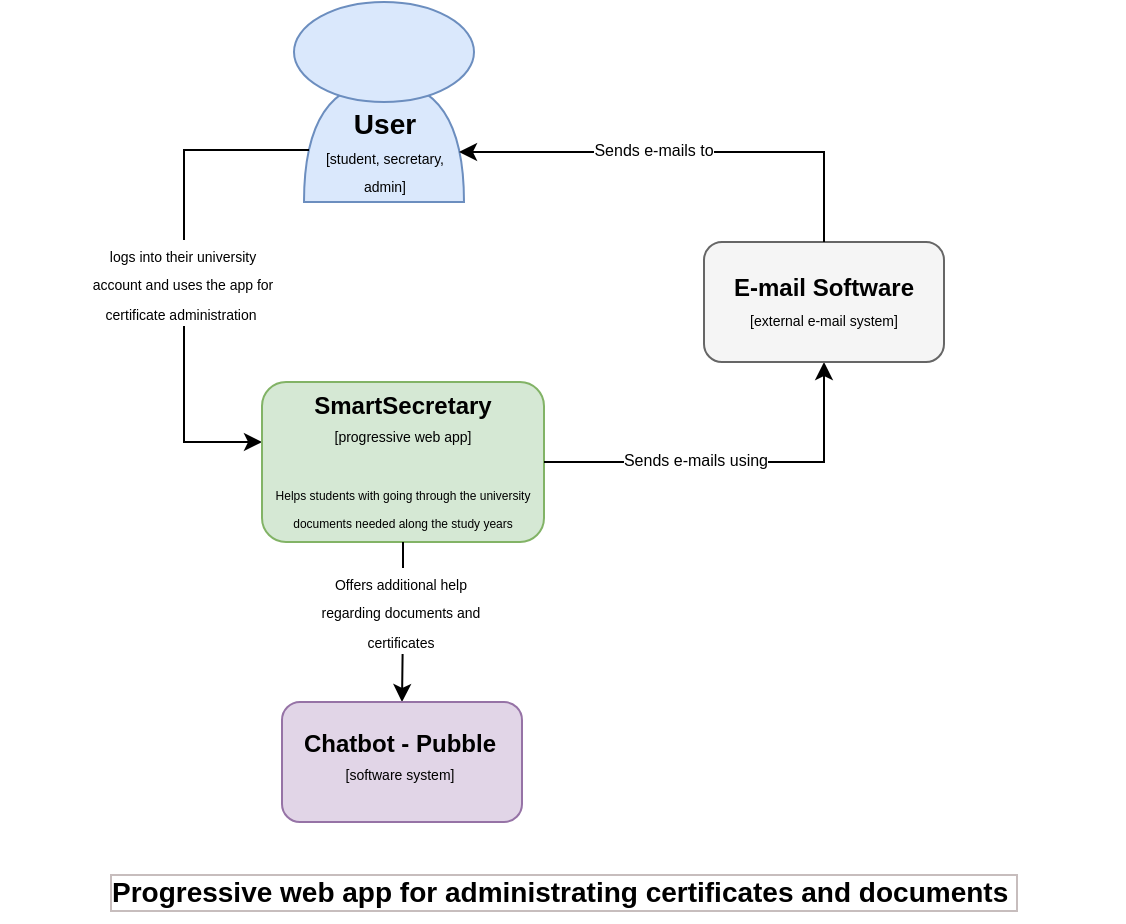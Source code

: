 <mxfile version="26.1.3">
  <diagram name="Pagină-1" id="FXfXDdoXFxuAoPadg0xI">
    <mxGraphModel dx="801" dy="455" grid="1" gridSize="10" guides="1" tooltips="1" connect="1" arrows="1" fold="1" page="1" pageScale="1" pageWidth="827" pageHeight="1169" math="0" shadow="0">
      <root>
        <mxCell id="0" />
        <mxCell id="1" parent="0" />
        <mxCell id="-KcUO6rlrHVI8XgF_A7A-2" value="" style="shape=or;whiteSpace=wrap;html=1;rotation=-90;fontStyle=3;fillColor=#dae8fc;strokeColor=#6c8ebf;" vertex="1" parent="1">
          <mxGeometry x="170" y="130" width="60" height="80" as="geometry" />
        </mxCell>
        <mxCell id="-KcUO6rlrHVI8XgF_A7A-3" value="" style="ellipse;whiteSpace=wrap;html=1;labelBackgroundColor=none;labelBorderColor=none;fillColor=#dae8fc;strokeColor=#6c8ebf;" vertex="1" parent="1">
          <mxGeometry x="155" y="100" width="90" height="50" as="geometry" />
        </mxCell>
        <mxCell id="-KcUO6rlrHVI8XgF_A7A-8" value="" style="edgeStyle=orthogonalEdgeStyle;rounded=0;orthogonalLoop=1;jettySize=auto;html=1;" edge="1" parent="1" source="-KcUO6rlrHVI8XgF_A7A-4" target="-KcUO6rlrHVI8XgF_A7A-6">
          <mxGeometry relative="1" as="geometry">
            <Array as="points">
              <mxPoint x="100" y="174" />
              <mxPoint x="100" y="320" />
            </Array>
          </mxGeometry>
        </mxCell>
        <mxCell id="-KcUO6rlrHVI8XgF_A7A-4" value="&lt;font style=&quot;font-size: 14px;&quot;&gt;&lt;b&gt;User&lt;/b&gt;&lt;/font&gt;&lt;div&gt;&lt;font style=&quot;font-size: 7px;&quot;&gt;[student, secretary, admin]&lt;/font&gt;&lt;/div&gt;" style="text;html=1;align=center;verticalAlign=middle;whiteSpace=wrap;rounded=0;" vertex="1" parent="1">
          <mxGeometry x="162.5" y="150" width="75" height="50" as="geometry" />
        </mxCell>
        <mxCell id="-KcUO6rlrHVI8XgF_A7A-6" value="" style="rounded=1;whiteSpace=wrap;html=1;fillColor=#d5e8d4;strokeColor=#82b366;" vertex="1" parent="1">
          <mxGeometry x="139" y="290" width="141" height="80" as="geometry" />
        </mxCell>
        <mxCell id="-KcUO6rlrHVI8XgF_A7A-19" style="edgeStyle=orthogonalEdgeStyle;rounded=0;orthogonalLoop=1;jettySize=auto;html=1;entryX=0.5;entryY=1;entryDx=0;entryDy=0;" edge="1" parent="1" source="-KcUO6rlrHVI8XgF_A7A-9" target="-KcUO6rlrHVI8XgF_A7A-13">
          <mxGeometry relative="1" as="geometry">
            <mxPoint x="440" y="320" as="targetPoint" />
          </mxGeometry>
        </mxCell>
        <mxCell id="-KcUO6rlrHVI8XgF_A7A-32" style="edgeStyle=orthogonalEdgeStyle;rounded=0;orthogonalLoop=1;jettySize=auto;html=1;entryX=0.5;entryY=0;entryDx=0;entryDy=0;" edge="1" parent="1" source="-KcUO6rlrHVI8XgF_A7A-9" target="-KcUO6rlrHVI8XgF_A7A-26">
          <mxGeometry relative="1" as="geometry" />
        </mxCell>
        <mxCell id="-KcUO6rlrHVI8XgF_A7A-9" value="&lt;b&gt;SmartSecretary&lt;/b&gt;&lt;div&gt;&lt;font style=&quot;font-size: 7px;&quot;&gt;[progressive web app]&lt;/font&gt;&lt;/div&gt;&lt;div&gt;&lt;font style=&quot;font-size: 7px;&quot;&gt;&lt;br&gt;&lt;/font&gt;&lt;/div&gt;&lt;div&gt;&lt;font style=&quot;font-size: 6px;&quot;&gt;Helps students with going through the university documents needed along the study years&lt;/font&gt;&lt;/div&gt;" style="text;html=1;align=center;verticalAlign=middle;whiteSpace=wrap;rounded=0;" vertex="1" parent="1">
          <mxGeometry x="139" y="290" width="141" height="80" as="geometry" />
        </mxCell>
        <mxCell id="-KcUO6rlrHVI8XgF_A7A-12" value="&lt;font style=&quot;font-size: 7px;&quot;&gt;logs into their university account and uses the app for&lt;/font&gt;&lt;div&gt;&lt;font style=&quot;font-size: 7px;&quot;&gt;certificate administration&amp;nbsp;&lt;/font&gt;&lt;/div&gt;" style="text;html=1;align=center;verticalAlign=middle;whiteSpace=wrap;rounded=0;labelBorderColor=none;labelBackgroundColor=default;" vertex="1" parent="1">
          <mxGeometry x="50" y="210" width="98.5" height="60" as="geometry" />
        </mxCell>
        <mxCell id="-KcUO6rlrHVI8XgF_A7A-13" value="" style="rounded=1;whiteSpace=wrap;html=1;fillColor=#f5f5f5;fontColor=#333333;strokeColor=#666666;" vertex="1" parent="1">
          <mxGeometry x="360" y="220" width="120" height="60" as="geometry" />
        </mxCell>
        <mxCell id="-KcUO6rlrHVI8XgF_A7A-22" style="edgeStyle=orthogonalEdgeStyle;rounded=0;orthogonalLoop=1;jettySize=auto;html=1;entryX=1;entryY=0.5;entryDx=0;entryDy=0;" edge="1" parent="1" source="-KcUO6rlrHVI8XgF_A7A-20" target="-KcUO6rlrHVI8XgF_A7A-4">
          <mxGeometry relative="1" as="geometry">
            <Array as="points">
              <mxPoint x="420" y="175" />
            </Array>
          </mxGeometry>
        </mxCell>
        <mxCell id="-KcUO6rlrHVI8XgF_A7A-20" value="&lt;b&gt;E-mail Software&lt;/b&gt;&lt;div&gt;&lt;font style=&quot;font-size: 7px;&quot;&gt;[external e-mail system]&lt;/font&gt;&lt;/div&gt;" style="text;html=1;align=center;verticalAlign=middle;whiteSpace=wrap;rounded=0;" vertex="1" parent="1">
          <mxGeometry x="360" y="220" width="120" height="60" as="geometry" />
        </mxCell>
        <mxCell id="-KcUO6rlrHVI8XgF_A7A-21" value="&lt;font style=&quot;font-size: 8px;&quot;&gt;Sends e-mails using&lt;/font&gt;" style="text;html=1;align=center;verticalAlign=middle;whiteSpace=wrap;rounded=0;labelBackgroundColor=default;" vertex="1" parent="1">
          <mxGeometry x="301" y="303" width="110" height="50" as="geometry" />
        </mxCell>
        <mxCell id="-KcUO6rlrHVI8XgF_A7A-23" value="&lt;font style=&quot;font-size: 8px;&quot;&gt;Sends e-mails to&lt;/font&gt;" style="text;html=1;align=center;verticalAlign=middle;whiteSpace=wrap;rounded=0;labelBackgroundColor=default;" vertex="1" parent="1">
          <mxGeometry x="280" y="148" width="110" height="50" as="geometry" />
        </mxCell>
        <mxCell id="-KcUO6rlrHVI8XgF_A7A-26" value="" style="rounded=1;whiteSpace=wrap;html=1;fillColor=#e1d5e7;strokeColor=#9673a6;" vertex="1" parent="1">
          <mxGeometry x="149" y="450" width="120" height="60" as="geometry" />
        </mxCell>
        <mxCell id="-KcUO6rlrHVI8XgF_A7A-29" value="&lt;div&gt;&lt;font style=&quot;&quot;&gt;&lt;b&gt;Chatbot - Pubble&lt;/b&gt;&lt;/font&gt;&lt;/div&gt;&lt;div&gt;&lt;font style=&quot;font-size: 7px;&quot;&gt;[software system]&lt;/font&gt;&lt;/div&gt;&lt;div&gt;&lt;font style=&quot;font-size: 7px;&quot;&gt;&lt;br&gt;&lt;/font&gt;&lt;/div&gt;" style="text;html=1;align=center;verticalAlign=middle;whiteSpace=wrap;rounded=0;" vertex="1" parent="1">
          <mxGeometry x="148" y="460" width="120" height="50" as="geometry" />
        </mxCell>
        <mxCell id="-KcUO6rlrHVI8XgF_A7A-33" value="&lt;span style=&quot;font-size: 7px;&quot;&gt;Offers additional help regarding documents and certificates&lt;/span&gt;" style="text;html=1;align=center;verticalAlign=middle;whiteSpace=wrap;rounded=0;labelBorderColor=none;labelBackgroundColor=default;" vertex="1" parent="1">
          <mxGeometry x="158.5" y="374" width="98.5" height="60" as="geometry" />
        </mxCell>
        <mxCell id="-KcUO6rlrHVI8XgF_A7A-34" value="&lt;b&gt;&lt;font style=&quot;font-size: 14px;&quot;&gt;Progressive web app for administrating certificates and documents&amp;nbsp;&lt;/font&gt;&lt;/b&gt;" style="text;html=1;align=center;verticalAlign=middle;whiteSpace=wrap;rounded=0;labelBorderColor=light-dark(#c7bdbd, #ededed);" vertex="1" parent="1">
          <mxGeometry x="8.5" y="530" width="561.5" height="30" as="geometry" />
        </mxCell>
      </root>
    </mxGraphModel>
  </diagram>
</mxfile>
